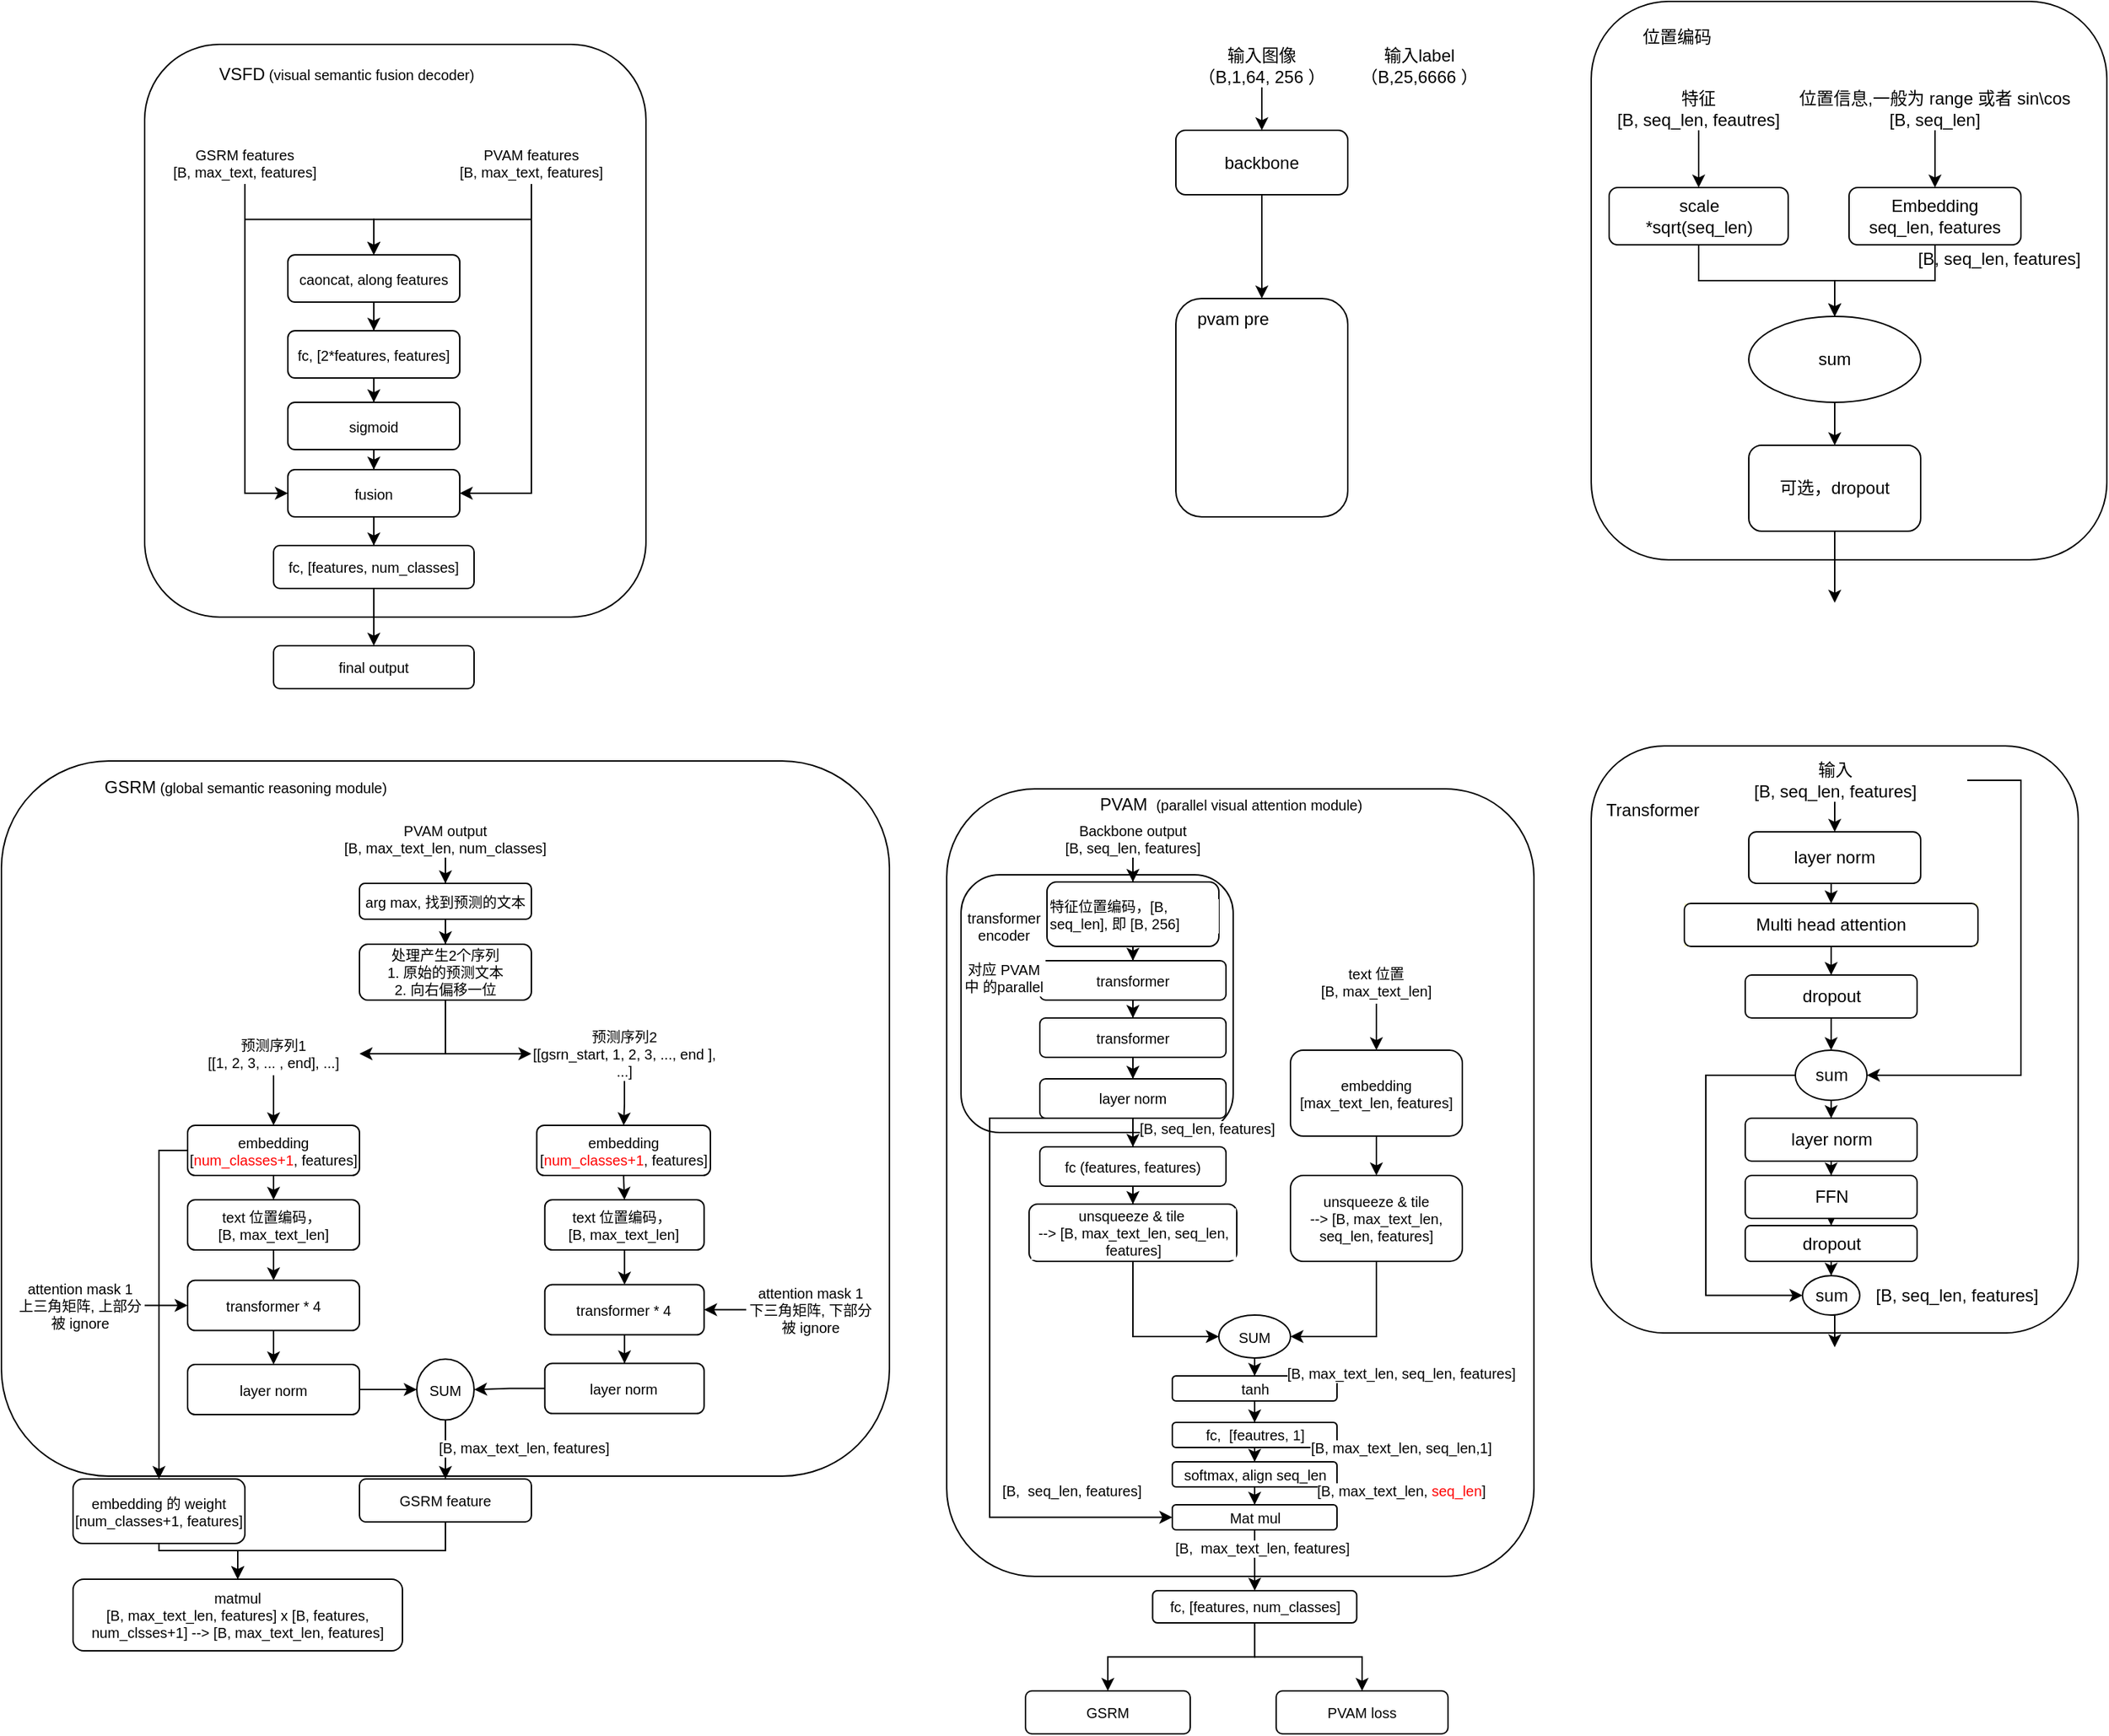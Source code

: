 <mxfile version="15.6.5" type="github">
  <diagram id="rg0j0zLOtm0iLNIaMDEO" name="Page-1">
    <mxGraphModel dx="1897" dy="690" grid="1" gridSize="10" guides="1" tooltips="1" connect="1" arrows="1" fold="1" page="1" pageScale="1" pageWidth="827" pageHeight="1169" math="0" shadow="0">
      <root>
        <mxCell id="0" />
        <mxCell id="1" parent="0" />
        <mxCell id="PrEL5BsYyGC61kOJYBMb-70" value="" style="rounded=1;whiteSpace=wrap;html=1;labelBackgroundColor=default;fontColor=default;strokeColor=default;fillColor=default;gradientColor=none;" vertex="1" parent="1">
          <mxGeometry x="-20" y="620" width="410" height="550" as="geometry" />
        </mxCell>
        <mxCell id="PrEL5BsYyGC61kOJYBMb-82" value="" style="rounded=1;whiteSpace=wrap;html=1;labelBackgroundColor=default;fontSize=10;fontColor=default;strokeColor=default;fillColor=default;gradientColor=none;align=center;" vertex="1" parent="1">
          <mxGeometry x="-10" y="680" width="190" height="180" as="geometry" />
        </mxCell>
        <mxCell id="PrEL5BsYyGC61kOJYBMb-26" value="" style="rounded=1;whiteSpace=wrap;html=1;fontColor=default;strokeColor=default;fillColor=default;" vertex="1" parent="1">
          <mxGeometry x="430" y="590" width="340" height="410" as="geometry" />
        </mxCell>
        <mxCell id="PrEL5BsYyGC61kOJYBMb-4" value="" style="edgeStyle=orthogonalEdgeStyle;rounded=0;orthogonalLoop=1;jettySize=auto;html=1;fontColor=default;" edge="1" parent="1" source="PrEL5BsYyGC61kOJYBMb-1" target="PrEL5BsYyGC61kOJYBMb-3">
          <mxGeometry relative="1" as="geometry" />
        </mxCell>
        <mxCell id="PrEL5BsYyGC61kOJYBMb-1" value="输入图像&lt;br&gt;（B,1,64, 256&amp;nbsp;）" style="text;html=1;strokeColor=none;fillColor=none;align=center;verticalAlign=middle;whiteSpace=wrap;rounded=0;fontColor=default;" vertex="1" parent="1">
          <mxGeometry x="150" y="100" width="100" height="30" as="geometry" />
        </mxCell>
        <mxCell id="PrEL5BsYyGC61kOJYBMb-2" value="输入label&lt;br&gt;（B,25,6666 ）" style="text;html=1;strokeColor=none;fillColor=none;align=center;verticalAlign=middle;whiteSpace=wrap;rounded=0;fontColor=default;" vertex="1" parent="1">
          <mxGeometry x="260" y="100" width="100" height="30" as="geometry" />
        </mxCell>
        <mxCell id="PrEL5BsYyGC61kOJYBMb-8" value="" style="edgeStyle=orthogonalEdgeStyle;rounded=0;orthogonalLoop=1;jettySize=auto;html=1;fontColor=default;" edge="1" parent="1" source="PrEL5BsYyGC61kOJYBMb-3" target="PrEL5BsYyGC61kOJYBMb-7">
          <mxGeometry relative="1" as="geometry" />
        </mxCell>
        <mxCell id="PrEL5BsYyGC61kOJYBMb-3" value="backbone" style="rounded=1;whiteSpace=wrap;html=1;fontColor=default;fillColor=default;strokeColor=default;" vertex="1" parent="1">
          <mxGeometry x="140" y="160" width="120" height="45" as="geometry" />
        </mxCell>
        <mxCell id="PrEL5BsYyGC61kOJYBMb-7" value="" style="whiteSpace=wrap;html=1;rounded=1;fillColor=default;strokeColor=default;fontColor=default;" vertex="1" parent="1">
          <mxGeometry x="140" y="277.5" width="120" height="152.5" as="geometry" />
        </mxCell>
        <mxCell id="PrEL5BsYyGC61kOJYBMb-9" value="pvam pre" style="text;html=1;strokeColor=none;fillColor=none;align=center;verticalAlign=middle;whiteSpace=wrap;rounded=0;fontColor=default;" vertex="1" parent="1">
          <mxGeometry x="150" y="277" width="60" height="30" as="geometry" />
        </mxCell>
        <mxCell id="PrEL5BsYyGC61kOJYBMb-10" value="" style="rounded=1;whiteSpace=wrap;html=1;fontColor=default;strokeColor=default;fillColor=default;" vertex="1" parent="1">
          <mxGeometry x="430" y="70" width="360" height="390" as="geometry" />
        </mxCell>
        <mxCell id="PrEL5BsYyGC61kOJYBMb-11" value="位置编码" style="text;html=1;strokeColor=none;fillColor=none;align=center;verticalAlign=middle;whiteSpace=wrap;rounded=0;fontColor=default;" vertex="1" parent="1">
          <mxGeometry x="460" y="80" width="60" height="30" as="geometry" />
        </mxCell>
        <mxCell id="PrEL5BsYyGC61kOJYBMb-15" value="" style="edgeStyle=orthogonalEdgeStyle;rounded=0;orthogonalLoop=1;jettySize=auto;html=1;fontColor=default;" edge="1" parent="1" source="PrEL5BsYyGC61kOJYBMb-12" target="PrEL5BsYyGC61kOJYBMb-14">
          <mxGeometry relative="1" as="geometry" />
        </mxCell>
        <mxCell id="PrEL5BsYyGC61kOJYBMb-12" value="特征&lt;br&gt;[B, seq_len, feautres]" style="text;html=1;strokeColor=none;fillColor=none;align=center;verticalAlign=middle;whiteSpace=wrap;rounded=0;fontColor=default;" vertex="1" parent="1">
          <mxGeometry x="440" y="130" width="130" height="30" as="geometry" />
        </mxCell>
        <mxCell id="PrEL5BsYyGC61kOJYBMb-18" value="" style="edgeStyle=orthogonalEdgeStyle;rounded=0;orthogonalLoop=1;jettySize=auto;html=1;fontColor=default;" edge="1" parent="1" source="PrEL5BsYyGC61kOJYBMb-13" target="PrEL5BsYyGC61kOJYBMb-17">
          <mxGeometry relative="1" as="geometry" />
        </mxCell>
        <mxCell id="PrEL5BsYyGC61kOJYBMb-13" value="位置信息,一般为 range 或者 sin\cos&lt;br&gt;[B, seq_len]" style="text;html=1;strokeColor=none;fillColor=none;align=center;verticalAlign=middle;whiteSpace=wrap;rounded=0;fontColor=default;" vertex="1" parent="1">
          <mxGeometry x="560" y="130" width="220" height="30" as="geometry" />
        </mxCell>
        <mxCell id="PrEL5BsYyGC61kOJYBMb-20" value="" style="edgeStyle=orthogonalEdgeStyle;rounded=0;orthogonalLoop=1;jettySize=auto;html=1;fontColor=default;" edge="1" parent="1" source="PrEL5BsYyGC61kOJYBMb-14" target="PrEL5BsYyGC61kOJYBMb-19">
          <mxGeometry relative="1" as="geometry" />
        </mxCell>
        <mxCell id="PrEL5BsYyGC61kOJYBMb-14" value="scale&lt;br&gt;*sqrt(seq_len)" style="rounded=1;whiteSpace=wrap;html=1;fontColor=default;strokeColor=default;fillColor=default;" vertex="1" parent="1">
          <mxGeometry x="442.5" y="200" width="125" height="40" as="geometry" />
        </mxCell>
        <mxCell id="PrEL5BsYyGC61kOJYBMb-21" style="edgeStyle=orthogonalEdgeStyle;rounded=0;orthogonalLoop=1;jettySize=auto;html=1;entryX=0.5;entryY=0;entryDx=0;entryDy=0;fontColor=default;" edge="1" parent="1" source="PrEL5BsYyGC61kOJYBMb-17" target="PrEL5BsYyGC61kOJYBMb-19">
          <mxGeometry relative="1" as="geometry" />
        </mxCell>
        <mxCell id="PrEL5BsYyGC61kOJYBMb-17" value="Embedding&lt;br&gt;seq_len, features" style="rounded=1;whiteSpace=wrap;html=1;fontColor=default;strokeColor=default;fillColor=default;" vertex="1" parent="1">
          <mxGeometry x="610" y="200" width="120" height="40" as="geometry" />
        </mxCell>
        <mxCell id="PrEL5BsYyGC61kOJYBMb-23" value="" style="edgeStyle=orthogonalEdgeStyle;rounded=0;orthogonalLoop=1;jettySize=auto;html=1;fontColor=default;" edge="1" parent="1" source="PrEL5BsYyGC61kOJYBMb-19" target="PrEL5BsYyGC61kOJYBMb-22">
          <mxGeometry relative="1" as="geometry" />
        </mxCell>
        <mxCell id="PrEL5BsYyGC61kOJYBMb-19" value="sum" style="ellipse;whiteSpace=wrap;html=1;rounded=1;fillColor=default;strokeColor=default;fontColor=default;" vertex="1" parent="1">
          <mxGeometry x="540" y="290" width="120" height="60" as="geometry" />
        </mxCell>
        <mxCell id="PrEL5BsYyGC61kOJYBMb-24" style="edgeStyle=orthogonalEdgeStyle;rounded=0;orthogonalLoop=1;jettySize=auto;html=1;fontColor=default;" edge="1" parent="1" source="PrEL5BsYyGC61kOJYBMb-22">
          <mxGeometry relative="1" as="geometry">
            <mxPoint x="600" y="490" as="targetPoint" />
          </mxGeometry>
        </mxCell>
        <mxCell id="PrEL5BsYyGC61kOJYBMb-22" value="可选，dropout" style="rounded=1;whiteSpace=wrap;html=1;fillColor=default;strokeColor=default;fontColor=default;" vertex="1" parent="1">
          <mxGeometry x="540" y="380" width="120" height="60" as="geometry" />
        </mxCell>
        <mxCell id="PrEL5BsYyGC61kOJYBMb-25" value="[B, seq_len, features]" style="text;html=1;strokeColor=none;fillColor=none;align=center;verticalAlign=middle;whiteSpace=wrap;rounded=0;fontColor=default;" vertex="1" parent="1">
          <mxGeometry x="650" y="240" width="130" height="20" as="geometry" />
        </mxCell>
        <mxCell id="PrEL5BsYyGC61kOJYBMb-27" value="Transformer" style="text;html=1;strokeColor=none;fillColor=none;align=center;verticalAlign=middle;whiteSpace=wrap;rounded=0;fontColor=default;" vertex="1" parent="1">
          <mxGeometry x="442.5" y="620" width="60" height="30" as="geometry" />
        </mxCell>
        <mxCell id="PrEL5BsYyGC61kOJYBMb-30" value="" style="edgeStyle=orthogonalEdgeStyle;rounded=0;orthogonalLoop=1;jettySize=auto;html=1;fontColor=default;" edge="1" parent="1" source="PrEL5BsYyGC61kOJYBMb-28" target="PrEL5BsYyGC61kOJYBMb-29">
          <mxGeometry relative="1" as="geometry" />
        </mxCell>
        <mxCell id="PrEL5BsYyGC61kOJYBMb-52" style="edgeStyle=orthogonalEdgeStyle;rounded=0;orthogonalLoop=1;jettySize=auto;html=1;entryX=1;entryY=0.5;entryDx=0;entryDy=0;fontColor=default;strokeColor=default;labelBackgroundColor=default;" edge="1" parent="1" source="PrEL5BsYyGC61kOJYBMb-28" target="PrEL5BsYyGC61kOJYBMb-50">
          <mxGeometry relative="1" as="geometry">
            <Array as="points">
              <mxPoint x="730" y="614" />
              <mxPoint x="730" y="820" />
            </Array>
          </mxGeometry>
        </mxCell>
        <mxCell id="PrEL5BsYyGC61kOJYBMb-28" value="输入&lt;br&gt;[B, seq_len, features]" style="text;html=1;strokeColor=none;fillColor=none;align=center;verticalAlign=middle;whiteSpace=wrap;rounded=0;fontColor=default;" vertex="1" parent="1">
          <mxGeometry x="507.5" y="599" width="185" height="30" as="geometry" />
        </mxCell>
        <mxCell id="PrEL5BsYyGC61kOJYBMb-69" style="edgeStyle=orthogonalEdgeStyle;rounded=0;orthogonalLoop=1;jettySize=auto;html=1;exitX=0.5;exitY=1;exitDx=0;exitDy=0;entryX=0.5;entryY=0;entryDx=0;entryDy=0;labelBackgroundColor=default;fontColor=default;strokeColor=default;" edge="1" parent="1" source="PrEL5BsYyGC61kOJYBMb-29" target="PrEL5BsYyGC61kOJYBMb-42">
          <mxGeometry relative="1" as="geometry" />
        </mxCell>
        <mxCell id="PrEL5BsYyGC61kOJYBMb-29" value="layer norm" style="rounded=1;whiteSpace=wrap;html=1;fontColor=default;strokeColor=default;fillColor=default;" vertex="1" parent="1">
          <mxGeometry x="540" y="650" width="120" height="36" as="geometry" />
        </mxCell>
        <mxCell id="PrEL5BsYyGC61kOJYBMb-44" value="" style="group;fillColor=#FFFFCC;strokeColor=none;fontColor=default;" vertex="1" connectable="0" parent="1">
          <mxGeometry x="495" y="700" width="205" height="30" as="geometry" />
        </mxCell>
        <mxCell id="PrEL5BsYyGC61kOJYBMb-42" value="Multi head attention" style="rounded=1;whiteSpace=wrap;html=1;fontColor=default;strokeColor=default;fillColor=default;" vertex="1" parent="PrEL5BsYyGC61kOJYBMb-44">
          <mxGeometry width="205" height="30" as="geometry" />
        </mxCell>
        <mxCell id="PrEL5BsYyGC61kOJYBMb-51" value="" style="edgeStyle=orthogonalEdgeStyle;rounded=0;orthogonalLoop=1;jettySize=auto;html=1;fontColor=default;" edge="1" parent="1" source="PrEL5BsYyGC61kOJYBMb-48" target="PrEL5BsYyGC61kOJYBMb-50">
          <mxGeometry relative="1" as="geometry" />
        </mxCell>
        <mxCell id="PrEL5BsYyGC61kOJYBMb-48" value="dropout" style="whiteSpace=wrap;html=1;rounded=1;fillColor=default;strokeColor=default;fontColor=default;" vertex="1" parent="1">
          <mxGeometry x="537.5" y="750" width="120" height="30" as="geometry" />
        </mxCell>
        <mxCell id="PrEL5BsYyGC61kOJYBMb-54" value="" style="edgeStyle=orthogonalEdgeStyle;rounded=0;orthogonalLoop=1;jettySize=auto;html=1;labelBackgroundColor=default;fontColor=default;strokeColor=default;" edge="1" parent="1" source="PrEL5BsYyGC61kOJYBMb-50" target="PrEL5BsYyGC61kOJYBMb-53">
          <mxGeometry relative="1" as="geometry" />
        </mxCell>
        <mxCell id="PrEL5BsYyGC61kOJYBMb-61" style="edgeStyle=orthogonalEdgeStyle;rounded=0;orthogonalLoop=1;jettySize=auto;html=1;entryX=0;entryY=0.5;entryDx=0;entryDy=0;labelBackgroundColor=default;fontColor=default;strokeColor=default;exitX=0;exitY=0.5;exitDx=0;exitDy=0;" edge="1" parent="1" source="PrEL5BsYyGC61kOJYBMb-50" target="PrEL5BsYyGC61kOJYBMb-59">
          <mxGeometry relative="1" as="geometry">
            <mxPoint x="575.0" y="859.997" as="sourcePoint" />
            <mxPoint x="580.0" y="1066.23" as="targetPoint" />
            <Array as="points">
              <mxPoint x="510" y="820" />
              <mxPoint x="510" y="974" />
            </Array>
          </mxGeometry>
        </mxCell>
        <mxCell id="PrEL5BsYyGC61kOJYBMb-50" value="sum" style="ellipse;whiteSpace=wrap;html=1;rounded=1;fillColor=default;strokeColor=default;fontColor=default;" vertex="1" parent="1">
          <mxGeometry x="572.5" y="802.5" width="50" height="35" as="geometry" />
        </mxCell>
        <mxCell id="PrEL5BsYyGC61kOJYBMb-56" value="" style="edgeStyle=orthogonalEdgeStyle;rounded=0;orthogonalLoop=1;jettySize=auto;html=1;labelBackgroundColor=default;fontColor=default;strokeColor=default;" edge="1" parent="1" source="PrEL5BsYyGC61kOJYBMb-53" target="PrEL5BsYyGC61kOJYBMb-55">
          <mxGeometry relative="1" as="geometry" />
        </mxCell>
        <mxCell id="PrEL5BsYyGC61kOJYBMb-53" value="layer norm" style="whiteSpace=wrap;html=1;rounded=1;fillColor=default;strokeColor=default;fontColor=default;labelBackgroundColor=default;" vertex="1" parent="1">
          <mxGeometry x="537.5" y="850" width="120" height="30" as="geometry" />
        </mxCell>
        <mxCell id="PrEL5BsYyGC61kOJYBMb-58" value="" style="edgeStyle=orthogonalEdgeStyle;rounded=0;orthogonalLoop=1;jettySize=auto;html=1;labelBackgroundColor=default;fontColor=default;strokeColor=default;" edge="1" parent="1" source="PrEL5BsYyGC61kOJYBMb-55" target="PrEL5BsYyGC61kOJYBMb-57">
          <mxGeometry relative="1" as="geometry" />
        </mxCell>
        <mxCell id="PrEL5BsYyGC61kOJYBMb-55" value="FFN" style="whiteSpace=wrap;html=1;rounded=1;fillColor=default;strokeColor=default;fontColor=default;labelBackgroundColor=default;" vertex="1" parent="1">
          <mxGeometry x="537.5" y="890" width="120" height="30" as="geometry" />
        </mxCell>
        <mxCell id="PrEL5BsYyGC61kOJYBMb-60" value="" style="edgeStyle=orthogonalEdgeStyle;rounded=0;orthogonalLoop=1;jettySize=auto;html=1;labelBackgroundColor=default;fontColor=default;strokeColor=default;" edge="1" parent="1" source="PrEL5BsYyGC61kOJYBMb-57" target="PrEL5BsYyGC61kOJYBMb-59">
          <mxGeometry relative="1" as="geometry" />
        </mxCell>
        <mxCell id="PrEL5BsYyGC61kOJYBMb-57" value="dropout" style="whiteSpace=wrap;html=1;rounded=1;fillColor=default;strokeColor=default;fontColor=default;labelBackgroundColor=default;" vertex="1" parent="1">
          <mxGeometry x="537.5" y="925" width="120" height="25" as="geometry" />
        </mxCell>
        <mxCell id="PrEL5BsYyGC61kOJYBMb-62" style="edgeStyle=orthogonalEdgeStyle;rounded=0;orthogonalLoop=1;jettySize=auto;html=1;exitX=0.5;exitY=1;exitDx=0;exitDy=0;labelBackgroundColor=default;fontColor=default;strokeColor=default;" edge="1" parent="1" source="PrEL5BsYyGC61kOJYBMb-59">
          <mxGeometry relative="1" as="geometry">
            <mxPoint x="600" y="1010" as="targetPoint" />
          </mxGeometry>
        </mxCell>
        <mxCell id="PrEL5BsYyGC61kOJYBMb-59" value="sum" style="ellipse;whiteSpace=wrap;html=1;rounded=1;fillColor=default;strokeColor=default;fontColor=default;" vertex="1" parent="1">
          <mxGeometry x="577.5" y="960" width="40" height="27.5" as="geometry" />
        </mxCell>
        <mxCell id="PrEL5BsYyGC61kOJYBMb-63" value="[B, seq_len, features]" style="text;html=1;strokeColor=none;fillColor=none;align=center;verticalAlign=middle;whiteSpace=wrap;rounded=0;labelBackgroundColor=default;fontColor=default;" vertex="1" parent="1">
          <mxGeometry x="622.5" y="963.75" width="125" height="20" as="geometry" />
        </mxCell>
        <mxCell id="PrEL5BsYyGC61kOJYBMb-66" value="" style="edgeStyle=orthogonalEdgeStyle;rounded=0;orthogonalLoop=1;jettySize=auto;html=1;labelBackgroundColor=default;fontColor=default;strokeColor=default;" edge="1" parent="1" source="PrEL5BsYyGC61kOJYBMb-42" target="PrEL5BsYyGC61kOJYBMb-48">
          <mxGeometry relative="1" as="geometry" />
        </mxCell>
        <mxCell id="PrEL5BsYyGC61kOJYBMb-72" value="PVAM &lt;font style=&quot;font-size: 10px&quot;&gt;&amp;nbsp;(parallel visual attention module)&lt;br&gt;&lt;/font&gt;" style="text;html=1;strokeColor=none;fillColor=none;align=left;verticalAlign=middle;whiteSpace=wrap;rounded=0;labelBackgroundColor=default;fontColor=default;" vertex="1" parent="1">
          <mxGeometry x="85" y="620" width="250" height="21" as="geometry" />
        </mxCell>
        <mxCell id="PrEL5BsYyGC61kOJYBMb-75" value="" style="edgeStyle=orthogonalEdgeStyle;rounded=0;orthogonalLoop=1;jettySize=auto;html=1;labelBackgroundColor=default;fontSize=10;fontColor=default;strokeColor=default;" edge="1" parent="1" source="PrEL5BsYyGC61kOJYBMb-73" target="PrEL5BsYyGC61kOJYBMb-74">
          <mxGeometry relative="1" as="geometry" />
        </mxCell>
        <mxCell id="PrEL5BsYyGC61kOJYBMb-73" value="Backbone output&lt;br&gt;[B, seq_len, features]" style="text;html=1;strokeColor=none;fillColor=none;align=center;verticalAlign=middle;whiteSpace=wrap;rounded=0;labelBackgroundColor=default;fontSize=10;fontColor=default;" vertex="1" parent="1">
          <mxGeometry x="30" y="640" width="160" height="30" as="geometry" />
        </mxCell>
        <mxCell id="PrEL5BsYyGC61kOJYBMb-77" value="" style="edgeStyle=orthogonalEdgeStyle;rounded=0;orthogonalLoop=1;jettySize=auto;html=1;labelBackgroundColor=default;fontSize=10;fontColor=default;strokeColor=default;" edge="1" parent="1" source="PrEL5BsYyGC61kOJYBMb-74" target="PrEL5BsYyGC61kOJYBMb-76">
          <mxGeometry relative="1" as="geometry" />
        </mxCell>
        <mxCell id="PrEL5BsYyGC61kOJYBMb-74" value="特征位置编码，[B, seq_len], 即 [B, 256]" style="rounded=1;whiteSpace=wrap;html=1;labelBackgroundColor=default;fontSize=10;fontColor=default;strokeColor=default;fillColor=default;gradientColor=none;align=left;" vertex="1" parent="1">
          <mxGeometry x="50" y="685" width="120" height="45" as="geometry" />
        </mxCell>
        <mxCell id="PrEL5BsYyGC61kOJYBMb-79" value="" style="edgeStyle=orthogonalEdgeStyle;rounded=0;orthogonalLoop=1;jettySize=auto;html=1;labelBackgroundColor=default;fontSize=10;fontColor=default;strokeColor=default;" edge="1" parent="1" source="PrEL5BsYyGC61kOJYBMb-76" target="PrEL5BsYyGC61kOJYBMb-78">
          <mxGeometry relative="1" as="geometry" />
        </mxCell>
        <mxCell id="PrEL5BsYyGC61kOJYBMb-76" value="transformer" style="whiteSpace=wrap;html=1;rounded=1;fontSize=10;align=center;labelBackgroundColor=default;fillColor=default;strokeColor=default;fontColor=default;" vertex="1" parent="1">
          <mxGeometry x="45" y="740" width="130" height="27.5" as="geometry" />
        </mxCell>
        <mxCell id="PrEL5BsYyGC61kOJYBMb-81" value="" style="edgeStyle=orthogonalEdgeStyle;rounded=0;orthogonalLoop=1;jettySize=auto;html=1;labelBackgroundColor=default;fontSize=10;fontColor=default;strokeColor=default;" edge="1" parent="1" source="PrEL5BsYyGC61kOJYBMb-78" target="PrEL5BsYyGC61kOJYBMb-80">
          <mxGeometry relative="1" as="geometry" />
        </mxCell>
        <mxCell id="PrEL5BsYyGC61kOJYBMb-78" value="transformer" style="whiteSpace=wrap;html=1;rounded=1;fontSize=10;align=center;labelBackgroundColor=default;fillColor=default;strokeColor=default;fontColor=default;" vertex="1" parent="1">
          <mxGeometry x="45" y="780" width="130" height="27.5" as="geometry" />
        </mxCell>
        <mxCell id="PrEL5BsYyGC61kOJYBMb-87" value="" style="edgeStyle=orthogonalEdgeStyle;rounded=0;orthogonalLoop=1;jettySize=auto;html=1;labelBackgroundColor=default;fontSize=10;fontColor=default;strokeColor=default;" edge="1" parent="1" source="PrEL5BsYyGC61kOJYBMb-80" target="PrEL5BsYyGC61kOJYBMb-86">
          <mxGeometry relative="1" as="geometry" />
        </mxCell>
        <mxCell id="PrEL5BsYyGC61kOJYBMb-107" style="edgeStyle=orthogonalEdgeStyle;rounded=0;orthogonalLoop=1;jettySize=auto;html=1;exitX=0.5;exitY=1;exitDx=0;exitDy=0;entryX=0;entryY=0.5;entryDx=0;entryDy=0;labelBackgroundColor=default;fontSize=10;fontColor=default;strokeColor=default;" edge="1" parent="1" source="PrEL5BsYyGC61kOJYBMb-80" target="PrEL5BsYyGC61kOJYBMb-105">
          <mxGeometry relative="1" as="geometry">
            <Array as="points">
              <mxPoint x="10" y="850" />
              <mxPoint x="10" y="1129" />
            </Array>
          </mxGeometry>
        </mxCell>
        <mxCell id="PrEL5BsYyGC61kOJYBMb-80" value="layer norm" style="whiteSpace=wrap;html=1;rounded=1;fontSize=10;align=center;labelBackgroundColor=default;fillColor=default;strokeColor=default;fontColor=default;" vertex="1" parent="1">
          <mxGeometry x="45" y="822.5" width="130" height="27.5" as="geometry" />
        </mxCell>
        <mxCell id="PrEL5BsYyGC61kOJYBMb-83" value="transformer&lt;br&gt;encoder&lt;br&gt;&lt;br&gt;对应 PVAM 中 的parallel" style="text;html=1;strokeColor=none;fillColor=none;align=center;verticalAlign=middle;whiteSpace=wrap;rounded=0;labelBackgroundColor=default;fontSize=10;fontColor=default;" vertex="1" parent="1">
          <mxGeometry x="-10" y="730" width="60" height="7.5" as="geometry" />
        </mxCell>
        <mxCell id="PrEL5BsYyGC61kOJYBMb-89" value="" style="edgeStyle=orthogonalEdgeStyle;rounded=0;orthogonalLoop=1;jettySize=auto;html=1;labelBackgroundColor=default;fontSize=10;fontColor=default;strokeColor=default;" edge="1" parent="1" source="PrEL5BsYyGC61kOJYBMb-86" target="PrEL5BsYyGC61kOJYBMb-88">
          <mxGeometry relative="1" as="geometry" />
        </mxCell>
        <mxCell id="PrEL5BsYyGC61kOJYBMb-86" value="fc (features,&amp;nbsp;features)" style="whiteSpace=wrap;html=1;rounded=1;fontSize=10;align=center;labelBackgroundColor=default;fillColor=default;strokeColor=default;fontColor=default;" vertex="1" parent="1">
          <mxGeometry x="45" y="870" width="130" height="27.5" as="geometry" />
        </mxCell>
        <mxCell id="PrEL5BsYyGC61kOJYBMb-98" style="edgeStyle=orthogonalEdgeStyle;rounded=0;orthogonalLoop=1;jettySize=auto;html=1;entryX=0;entryY=0.5;entryDx=0;entryDy=0;labelBackgroundColor=default;fontSize=10;fontColor=default;strokeColor=default;" edge="1" parent="1" source="PrEL5BsYyGC61kOJYBMb-88" target="PrEL5BsYyGC61kOJYBMb-95">
          <mxGeometry relative="1" as="geometry" />
        </mxCell>
        <mxCell id="PrEL5BsYyGC61kOJYBMb-88" value="unsqueeze &amp;amp; tile&amp;nbsp;&lt;br&gt;--&amp;gt; [B, max_text_len, seq_len, features]" style="whiteSpace=wrap;html=1;rounded=1;fontSize=10;align=center;labelBackgroundColor=default;fillColor=default;strokeColor=default;fontColor=default;" vertex="1" parent="1">
          <mxGeometry x="37.5" y="910" width="145" height="40" as="geometry" />
        </mxCell>
        <mxCell id="PrEL5BsYyGC61kOJYBMb-92" value="" style="edgeStyle=orthogonalEdgeStyle;rounded=0;orthogonalLoop=1;jettySize=auto;html=1;labelBackgroundColor=default;fontSize=10;fontColor=default;strokeColor=default;" edge="1" parent="1" source="PrEL5BsYyGC61kOJYBMb-90" target="PrEL5BsYyGC61kOJYBMb-91">
          <mxGeometry relative="1" as="geometry" />
        </mxCell>
        <mxCell id="PrEL5BsYyGC61kOJYBMb-90" value="text 位置&lt;br&gt;[B, max_text_len]" style="text;html=1;strokeColor=none;fillColor=none;align=center;verticalAlign=middle;whiteSpace=wrap;rounded=0;labelBackgroundColor=default;fontSize=10;fontColor=default;" vertex="1" parent="1">
          <mxGeometry x="225" y="740" width="110" height="30" as="geometry" />
        </mxCell>
        <mxCell id="PrEL5BsYyGC61kOJYBMb-94" value="" style="edgeStyle=orthogonalEdgeStyle;rounded=0;orthogonalLoop=1;jettySize=auto;html=1;labelBackgroundColor=default;fontSize=10;fontColor=default;strokeColor=default;" edge="1" parent="1" source="PrEL5BsYyGC61kOJYBMb-91" target="PrEL5BsYyGC61kOJYBMb-93">
          <mxGeometry relative="1" as="geometry" />
        </mxCell>
        <mxCell id="PrEL5BsYyGC61kOJYBMb-91" value="embedding&lt;br&gt;[max_text_len, features]" style="rounded=1;whiteSpace=wrap;html=1;labelBackgroundColor=default;fontSize=10;fontColor=default;strokeColor=default;fillColor=default;gradientColor=none;align=center;" vertex="1" parent="1">
          <mxGeometry x="220" y="802.5" width="120" height="60" as="geometry" />
        </mxCell>
        <mxCell id="PrEL5BsYyGC61kOJYBMb-96" value="" style="edgeStyle=orthogonalEdgeStyle;rounded=0;orthogonalLoop=1;jettySize=auto;html=1;labelBackgroundColor=default;fontSize=10;fontColor=default;strokeColor=default;entryX=1;entryY=0.5;entryDx=0;entryDy=0;" edge="1" parent="1" source="PrEL5BsYyGC61kOJYBMb-93" target="PrEL5BsYyGC61kOJYBMb-95">
          <mxGeometry relative="1" as="geometry">
            <Array as="points">
              <mxPoint x="280" y="1002" />
            </Array>
          </mxGeometry>
        </mxCell>
        <mxCell id="PrEL5BsYyGC61kOJYBMb-93" value="unsqueeze &amp;amp; tile&lt;br&gt;--&amp;gt;&amp;nbsp;[B, max_text_len, seq_len, features]" style="whiteSpace=wrap;html=1;rounded=1;fontSize=10;labelBackgroundColor=default;fillColor=default;strokeColor=default;fontColor=default;" vertex="1" parent="1">
          <mxGeometry x="220" y="890" width="120" height="60" as="geometry" />
        </mxCell>
        <mxCell id="PrEL5BsYyGC61kOJYBMb-100" value="" style="edgeStyle=orthogonalEdgeStyle;rounded=0;orthogonalLoop=1;jettySize=auto;html=1;labelBackgroundColor=default;fontSize=10;fontColor=default;strokeColor=default;" edge="1" parent="1" source="PrEL5BsYyGC61kOJYBMb-95" target="PrEL5BsYyGC61kOJYBMb-99">
          <mxGeometry relative="1" as="geometry" />
        </mxCell>
        <mxCell id="PrEL5BsYyGC61kOJYBMb-95" value="SUM" style="ellipse;whiteSpace=wrap;html=1;rounded=1;fontSize=10;labelBackgroundColor=default;fillColor=default;strokeColor=default;fontColor=default;" vertex="1" parent="1">
          <mxGeometry x="170" y="987.5" width="50" height="30" as="geometry" />
        </mxCell>
        <mxCell id="PrEL5BsYyGC61kOJYBMb-102" value="" style="edgeStyle=orthogonalEdgeStyle;rounded=0;orthogonalLoop=1;jettySize=auto;html=1;labelBackgroundColor=default;fontSize=10;fontColor=default;strokeColor=default;" edge="1" parent="1" source="PrEL5BsYyGC61kOJYBMb-99" target="PrEL5BsYyGC61kOJYBMb-101">
          <mxGeometry relative="1" as="geometry" />
        </mxCell>
        <mxCell id="PrEL5BsYyGC61kOJYBMb-99" value="tanh" style="whiteSpace=wrap;html=1;rounded=1;fontSize=10;labelBackgroundColor=default;fillColor=default;strokeColor=default;fontColor=default;" vertex="1" parent="1">
          <mxGeometry x="137.5" y="1030" width="115" height="17.5" as="geometry" />
        </mxCell>
        <mxCell id="PrEL5BsYyGC61kOJYBMb-104" value="" style="edgeStyle=orthogonalEdgeStyle;rounded=0;orthogonalLoop=1;jettySize=auto;html=1;labelBackgroundColor=default;fontSize=10;fontColor=default;strokeColor=default;" edge="1" parent="1" source="PrEL5BsYyGC61kOJYBMb-101" target="PrEL5BsYyGC61kOJYBMb-103">
          <mxGeometry relative="1" as="geometry" />
        </mxCell>
        <mxCell id="PrEL5BsYyGC61kOJYBMb-101" value="fc, &amp;nbsp;[feautres, 1]" style="whiteSpace=wrap;html=1;rounded=1;fontSize=10;labelBackgroundColor=default;fillColor=default;strokeColor=default;fontColor=default;" vertex="1" parent="1">
          <mxGeometry x="137.5" y="1062.5" width="115" height="17.5" as="geometry" />
        </mxCell>
        <mxCell id="PrEL5BsYyGC61kOJYBMb-106" value="" style="edgeStyle=orthogonalEdgeStyle;rounded=0;orthogonalLoop=1;jettySize=auto;html=1;labelBackgroundColor=default;fontSize=10;fontColor=default;strokeColor=default;" edge="1" parent="1" source="PrEL5BsYyGC61kOJYBMb-103" target="PrEL5BsYyGC61kOJYBMb-105">
          <mxGeometry relative="1" as="geometry" />
        </mxCell>
        <mxCell id="PrEL5BsYyGC61kOJYBMb-103" value="softmax, align seq_len" style="whiteSpace=wrap;html=1;rounded=1;fontSize=10;labelBackgroundColor=default;fillColor=default;strokeColor=default;fontColor=default;" vertex="1" parent="1">
          <mxGeometry x="137.5" y="1090" width="115" height="17.5" as="geometry" />
        </mxCell>
        <mxCell id="PrEL5BsYyGC61kOJYBMb-122" value="" style="edgeStyle=orthogonalEdgeStyle;rounded=0;orthogonalLoop=1;jettySize=auto;html=1;labelBackgroundColor=default;fontSize=10;fontColor=default;strokeColor=default;" edge="1" parent="1" source="PrEL5BsYyGC61kOJYBMb-105" target="PrEL5BsYyGC61kOJYBMb-121">
          <mxGeometry relative="1" as="geometry" />
        </mxCell>
        <mxCell id="PrEL5BsYyGC61kOJYBMb-105" value="Mat mul" style="whiteSpace=wrap;html=1;rounded=1;fontSize=10;labelBackgroundColor=default;fillColor=default;strokeColor=default;fontColor=default;" vertex="1" parent="1">
          <mxGeometry x="137.5" y="1120" width="115" height="17.5" as="geometry" />
        </mxCell>
        <mxCell id="PrEL5BsYyGC61kOJYBMb-111" value="[B, seq_len, features]" style="text;html=1;strokeColor=none;fillColor=none;align=center;verticalAlign=middle;whiteSpace=wrap;rounded=0;labelBackgroundColor=default;fontSize=10;fontColor=default;" vertex="1" parent="1">
          <mxGeometry x="107" y="847" width="110" height="20" as="geometry" />
        </mxCell>
        <mxCell id="PrEL5BsYyGC61kOJYBMb-113" value="[B, max_text_len, seq_len, features]" style="text;html=1;strokeColor=none;fillColor=none;align=center;verticalAlign=middle;whiteSpace=wrap;rounded=0;labelBackgroundColor=default;fontSize=10;fontColor=default;" vertex="1" parent="1">
          <mxGeometry x="210" y="1017.5" width="175" height="20" as="geometry" />
        </mxCell>
        <mxCell id="PrEL5BsYyGC61kOJYBMb-114" value="[B, max_text_len, seq_len,1]" style="text;html=1;strokeColor=none;fillColor=none;align=center;verticalAlign=middle;whiteSpace=wrap;rounded=0;labelBackgroundColor=default;fontSize=10;fontColor=default;" vertex="1" parent="1">
          <mxGeometry x="210" y="1070" width="175" height="20" as="geometry" />
        </mxCell>
        <mxCell id="PrEL5BsYyGC61kOJYBMb-115" value="[B, max_text_len, &lt;font color=&quot;#ff0000&quot;&gt;seq_len&lt;/font&gt;]" style="text;html=1;strokeColor=none;fillColor=none;align=center;verticalAlign=middle;whiteSpace=wrap;rounded=0;labelBackgroundColor=default;fontSize=10;fontColor=default;" vertex="1" parent="1">
          <mxGeometry x="210" y="1100" width="175" height="20" as="geometry" />
        </mxCell>
        <mxCell id="PrEL5BsYyGC61kOJYBMb-116" value="[B, &amp;nbsp;seq_len, features]" style="text;html=1;strokeColor=none;fillColor=none;align=center;verticalAlign=middle;whiteSpace=wrap;rounded=0;labelBackgroundColor=default;fontSize=10;fontColor=default;" vertex="1" parent="1">
          <mxGeometry x="-20" y="1100" width="175" height="20" as="geometry" />
        </mxCell>
        <mxCell id="PrEL5BsYyGC61kOJYBMb-117" value="[B, &amp;nbsp;max_text_len, features]" style="text;html=1;strokeColor=none;fillColor=none;align=center;verticalAlign=middle;whiteSpace=wrap;rounded=0;labelBackgroundColor=default;fontSize=10;fontColor=default;" vertex="1" parent="1">
          <mxGeometry x="112.5" y="1140" width="175" height="20" as="geometry" />
        </mxCell>
        <mxCell id="PrEL5BsYyGC61kOJYBMb-119" value="" style="rounded=1;whiteSpace=wrap;html=1;labelBackgroundColor=default;fontSize=10;fontColor=default;strokeColor=default;fillColor=default;gradientColor=none;align=center;" vertex="1" parent="1">
          <mxGeometry x="-680" y="600.5" width="620" height="499.5" as="geometry" />
        </mxCell>
        <mxCell id="PrEL5BsYyGC61kOJYBMb-120" value="&lt;font&gt;&lt;font style=&quot;font-size: 12px&quot;&gt;GSRM&lt;/font&gt;&lt;font style=&quot;font-size: 10px&quot;&gt; (global semantic reasoning module)&lt;/font&gt;&lt;br&gt;&lt;/font&gt;" style="text;html=1;strokeColor=none;fillColor=none;align=left;verticalAlign=middle;whiteSpace=wrap;rounded=0;labelBackgroundColor=default;fontColor=default;" vertex="1" parent="1">
          <mxGeometry x="-610" y="608" width="250" height="21" as="geometry" />
        </mxCell>
        <mxCell id="PrEL5BsYyGC61kOJYBMb-124" value="" style="edgeStyle=orthogonalEdgeStyle;rounded=0;orthogonalLoop=1;jettySize=auto;html=1;labelBackgroundColor=default;fontSize=10;fontColor=default;strokeColor=default;" edge="1" parent="1" source="PrEL5BsYyGC61kOJYBMb-121" target="PrEL5BsYyGC61kOJYBMb-123">
          <mxGeometry relative="1" as="geometry" />
        </mxCell>
        <mxCell id="PrEL5BsYyGC61kOJYBMb-127" style="edgeStyle=orthogonalEdgeStyle;rounded=0;orthogonalLoop=1;jettySize=auto;html=1;exitX=0.5;exitY=1;exitDx=0;exitDy=0;labelBackgroundColor=default;fontSize=10;fontColor=default;strokeColor=default;" edge="1" parent="1" source="PrEL5BsYyGC61kOJYBMb-121" target="PrEL5BsYyGC61kOJYBMb-126">
          <mxGeometry relative="1" as="geometry" />
        </mxCell>
        <mxCell id="PrEL5BsYyGC61kOJYBMb-121" value="fc, [features, num_classes]" style="whiteSpace=wrap;html=1;rounded=1;fontSize=10;labelBackgroundColor=default;fillColor=default;strokeColor=default;fontColor=default;" vertex="1" parent="1">
          <mxGeometry x="123.75" y="1180" width="142.5" height="22.5" as="geometry" />
        </mxCell>
        <mxCell id="PrEL5BsYyGC61kOJYBMb-123" value="GSRM" style="whiteSpace=wrap;html=1;rounded=1;fontSize=10;labelBackgroundColor=default;fillColor=default;strokeColor=default;fontColor=default;" vertex="1" parent="1">
          <mxGeometry x="35" y="1250" width="115" height="30" as="geometry" />
        </mxCell>
        <mxCell id="PrEL5BsYyGC61kOJYBMb-126" value="PVAM loss" style="rounded=1;whiteSpace=wrap;html=1;labelBackgroundColor=default;fontSize=10;fontColor=default;strokeColor=default;fillColor=default;gradientColor=none;align=center;" vertex="1" parent="1">
          <mxGeometry x="210" y="1250" width="120" height="30" as="geometry" />
        </mxCell>
        <mxCell id="PrEL5BsYyGC61kOJYBMb-130" value="" style="edgeStyle=orthogonalEdgeStyle;rounded=0;orthogonalLoop=1;jettySize=auto;html=1;labelBackgroundColor=default;fontSize=10;fontColor=default;strokeColor=default;" edge="1" parent="1" source="PrEL5BsYyGC61kOJYBMb-128" target="PrEL5BsYyGC61kOJYBMb-129">
          <mxGeometry relative="1" as="geometry" />
        </mxCell>
        <mxCell id="PrEL5BsYyGC61kOJYBMb-128" value="PVAM output&lt;br&gt;[B, max_text_len, num_classes]" style="text;html=1;strokeColor=none;fillColor=none;align=center;verticalAlign=middle;whiteSpace=wrap;rounded=0;labelBackgroundColor=default;fontSize=10;fontColor=default;" vertex="1" parent="1">
          <mxGeometry x="-450" y="640" width="160" height="30" as="geometry" />
        </mxCell>
        <mxCell id="PrEL5BsYyGC61kOJYBMb-132" value="" style="edgeStyle=orthogonalEdgeStyle;rounded=0;orthogonalLoop=1;jettySize=auto;html=1;labelBackgroundColor=default;fontSize=10;fontColor=default;strokeColor=default;" edge="1" parent="1" source="PrEL5BsYyGC61kOJYBMb-129" target="PrEL5BsYyGC61kOJYBMb-131">
          <mxGeometry relative="1" as="geometry" />
        </mxCell>
        <mxCell id="PrEL5BsYyGC61kOJYBMb-129" value="arg max, 找到预测的文本" style="rounded=1;whiteSpace=wrap;html=1;labelBackgroundColor=default;fontSize=10;fontColor=default;strokeColor=default;fillColor=default;gradientColor=none;align=center;" vertex="1" parent="1">
          <mxGeometry x="-430" y="686" width="120" height="25" as="geometry" />
        </mxCell>
        <mxCell id="PrEL5BsYyGC61kOJYBMb-135" style="edgeStyle=orthogonalEdgeStyle;rounded=0;orthogonalLoop=1;jettySize=auto;html=1;exitX=0.5;exitY=1;exitDx=0;exitDy=0;entryX=1;entryY=0.5;entryDx=0;entryDy=0;labelBackgroundColor=default;fontSize=10;fontColor=default;strokeColor=default;" edge="1" parent="1" source="PrEL5BsYyGC61kOJYBMb-131" target="PrEL5BsYyGC61kOJYBMb-133">
          <mxGeometry relative="1" as="geometry" />
        </mxCell>
        <mxCell id="PrEL5BsYyGC61kOJYBMb-136" style="edgeStyle=orthogonalEdgeStyle;rounded=0;orthogonalLoop=1;jettySize=auto;html=1;exitX=0.5;exitY=1;exitDx=0;exitDy=0;entryX=0;entryY=0.5;entryDx=0;entryDy=0;labelBackgroundColor=default;fontSize=10;fontColor=default;strokeColor=default;" edge="1" parent="1" source="PrEL5BsYyGC61kOJYBMb-131" target="PrEL5BsYyGC61kOJYBMb-134">
          <mxGeometry relative="1" as="geometry" />
        </mxCell>
        <mxCell id="PrEL5BsYyGC61kOJYBMb-131" value="处理产生2个序列&lt;br&gt;1. 原始的预测文本&lt;br&gt;2. 向右偏移一位" style="rounded=1;whiteSpace=wrap;html=1;labelBackgroundColor=default;fontSize=10;fontColor=default;strokeColor=default;fillColor=default;gradientColor=none;align=center;" vertex="1" parent="1">
          <mxGeometry x="-430" y="728.5" width="120" height="39" as="geometry" />
        </mxCell>
        <mxCell id="PrEL5BsYyGC61kOJYBMb-138" value="" style="edgeStyle=orthogonalEdgeStyle;rounded=0;orthogonalLoop=1;jettySize=auto;html=1;labelBackgroundColor=default;fontSize=10;fontColor=default;strokeColor=default;" edge="1" parent="1" source="PrEL5BsYyGC61kOJYBMb-133" target="PrEL5BsYyGC61kOJYBMb-137">
          <mxGeometry relative="1" as="geometry" />
        </mxCell>
        <mxCell id="PrEL5BsYyGC61kOJYBMb-133" value="预测序列1&lt;br&gt;[[1, 2, 3, ... , end], ...]" style="text;html=1;strokeColor=none;fillColor=none;align=center;verticalAlign=middle;whiteSpace=wrap;rounded=0;labelBackgroundColor=default;fontSize=10;fontColor=default;" vertex="1" parent="1">
          <mxGeometry x="-550" y="790" width="120" height="30" as="geometry" />
        </mxCell>
        <mxCell id="PrEL5BsYyGC61kOJYBMb-141" value="" style="edgeStyle=orthogonalEdgeStyle;rounded=0;orthogonalLoop=1;jettySize=auto;html=1;labelBackgroundColor=default;fontSize=10;fontColor=default;strokeColor=default;" edge="1" parent="1" source="PrEL5BsYyGC61kOJYBMb-134" target="PrEL5BsYyGC61kOJYBMb-140">
          <mxGeometry relative="1" as="geometry" />
        </mxCell>
        <mxCell id="PrEL5BsYyGC61kOJYBMb-134" value="预测序列2&lt;br&gt;[[gsrn_start, 1, 2, 3, ..., end ], ...]" style="text;html=1;strokeColor=none;fillColor=none;align=center;verticalAlign=middle;whiteSpace=wrap;rounded=0;labelBackgroundColor=default;fontSize=10;fontColor=default;" vertex="1" parent="1">
          <mxGeometry x="-310" y="790" width="130" height="30" as="geometry" />
        </mxCell>
        <mxCell id="PrEL5BsYyGC61kOJYBMb-172" style="edgeStyle=orthogonalEdgeStyle;rounded=0;orthogonalLoop=1;jettySize=auto;html=1;exitX=0;exitY=0.5;exitDx=0;exitDy=0;entryX=0.5;entryY=0;entryDx=0;entryDy=0;labelBackgroundColor=default;fontSize=10;fontColor=default;strokeColor=default;" edge="1" parent="1" source="PrEL5BsYyGC61kOJYBMb-137" target="PrEL5BsYyGC61kOJYBMb-171">
          <mxGeometry relative="1" as="geometry" />
        </mxCell>
        <mxCell id="PrEL5BsYyGC61kOJYBMb-197" style="edgeStyle=orthogonalEdgeStyle;rounded=0;orthogonalLoop=1;jettySize=auto;html=1;exitX=0.5;exitY=1;exitDx=0;exitDy=0;entryX=0.5;entryY=0;entryDx=0;entryDy=0;labelBackgroundColor=default;fontSize=10;fontColor=default;strokeColor=default;" edge="1" parent="1" source="PrEL5BsYyGC61kOJYBMb-137" target="PrEL5BsYyGC61kOJYBMb-144">
          <mxGeometry relative="1" as="geometry" />
        </mxCell>
        <mxCell id="PrEL5BsYyGC61kOJYBMb-137" value="embedding&lt;br&gt;[&lt;font color=&quot;#ff0000&quot;&gt;num_classes+1&lt;/font&gt;, features]" style="rounded=1;whiteSpace=wrap;html=1;labelBackgroundColor=default;fontSize=10;fontColor=default;strokeColor=default;fillColor=default;gradientColor=none;align=center;" vertex="1" parent="1">
          <mxGeometry x="-550" y="855" width="120" height="35" as="geometry" />
        </mxCell>
        <mxCell id="PrEL5BsYyGC61kOJYBMb-198" style="edgeStyle=orthogonalEdgeStyle;rounded=0;orthogonalLoop=1;jettySize=auto;html=1;exitX=0.5;exitY=1;exitDx=0;exitDy=0;entryX=0.5;entryY=0;entryDx=0;entryDy=0;labelBackgroundColor=default;fontSize=10;fontColor=default;strokeColor=default;" edge="1" parent="1" source="PrEL5BsYyGC61kOJYBMb-140" target="PrEL5BsYyGC61kOJYBMb-156">
          <mxGeometry relative="1" as="geometry" />
        </mxCell>
        <mxCell id="PrEL5BsYyGC61kOJYBMb-140" value="embedding&lt;br&gt;[&lt;font color=&quot;#ff0000&quot;&gt;num_classes+1&lt;/font&gt;, features]" style="rounded=1;whiteSpace=wrap;html=1;labelBackgroundColor=default;fontSize=10;fontColor=default;strokeColor=default;fillColor=default;gradientColor=none;align=center;" vertex="1" parent="1">
          <mxGeometry x="-306.25" y="855" width="121.25" height="35" as="geometry" />
        </mxCell>
        <mxCell id="PrEL5BsYyGC61kOJYBMb-147" value="" style="edgeStyle=orthogonalEdgeStyle;rounded=0;orthogonalLoop=1;jettySize=auto;html=1;labelBackgroundColor=default;fontSize=10;fontColor=default;strokeColor=default;" edge="1" parent="1" source="PrEL5BsYyGC61kOJYBMb-144" target="PrEL5BsYyGC61kOJYBMb-146">
          <mxGeometry relative="1" as="geometry" />
        </mxCell>
        <mxCell id="PrEL5BsYyGC61kOJYBMb-144" value="text 位置编码，&amp;nbsp;&lt;br&gt;[B, max_text_len]" style="rounded=1;whiteSpace=wrap;html=1;labelBackgroundColor=default;fontSize=10;fontColor=default;strokeColor=default;fillColor=default;gradientColor=none;align=center;" vertex="1" parent="1">
          <mxGeometry x="-550" y="907" width="120" height="35" as="geometry" />
        </mxCell>
        <mxCell id="PrEL5BsYyGC61kOJYBMb-151" value="" style="edgeStyle=orthogonalEdgeStyle;rounded=0;orthogonalLoop=1;jettySize=auto;html=1;labelBackgroundColor=default;fontSize=10;fontColor=default;strokeColor=default;" edge="1" parent="1" source="PrEL5BsYyGC61kOJYBMb-146" target="PrEL5BsYyGC61kOJYBMb-150">
          <mxGeometry relative="1" as="geometry" />
        </mxCell>
        <mxCell id="PrEL5BsYyGC61kOJYBMb-146" value="transformer * 4" style="rounded=1;whiteSpace=wrap;html=1;labelBackgroundColor=default;fontSize=10;fontColor=default;strokeColor=default;fillColor=default;gradientColor=none;align=center;" vertex="1" parent="1">
          <mxGeometry x="-550" y="963.25" width="120" height="35" as="geometry" />
        </mxCell>
        <mxCell id="PrEL5BsYyGC61kOJYBMb-149" style="edgeStyle=orthogonalEdgeStyle;rounded=0;orthogonalLoop=1;jettySize=auto;html=1;entryX=0;entryY=0.5;entryDx=0;entryDy=0;labelBackgroundColor=default;fontSize=10;fontColor=default;strokeColor=default;" edge="1" parent="1" source="PrEL5BsYyGC61kOJYBMb-148" target="PrEL5BsYyGC61kOJYBMb-146">
          <mxGeometry relative="1" as="geometry" />
        </mxCell>
        <mxCell id="PrEL5BsYyGC61kOJYBMb-148" value="attention mask 1&lt;br&gt;上三角矩阵, 上部分被 ignore" style="text;html=1;strokeColor=none;fillColor=none;align=center;verticalAlign=middle;whiteSpace=wrap;rounded=0;labelBackgroundColor=default;fontSize=10;fontColor=default;" vertex="1" parent="1">
          <mxGeometry x="-670" y="958.12" width="90" height="45.25" as="geometry" />
        </mxCell>
        <mxCell id="PrEL5BsYyGC61kOJYBMb-153" value="" style="edgeStyle=orthogonalEdgeStyle;rounded=0;orthogonalLoop=1;jettySize=auto;html=1;labelBackgroundColor=default;fontSize=10;fontColor=default;strokeColor=default;" edge="1" parent="1" source="PrEL5BsYyGC61kOJYBMb-150" target="PrEL5BsYyGC61kOJYBMb-152">
          <mxGeometry relative="1" as="geometry" />
        </mxCell>
        <mxCell id="PrEL5BsYyGC61kOJYBMb-150" value="layer norm" style="rounded=1;whiteSpace=wrap;html=1;labelBackgroundColor=default;fontSize=10;fontColor=default;strokeColor=default;fillColor=default;gradientColor=none;align=center;" vertex="1" parent="1">
          <mxGeometry x="-550" y="1022" width="120" height="35" as="geometry" />
        </mxCell>
        <mxCell id="PrEL5BsYyGC61kOJYBMb-167" value="" style="edgeStyle=orthogonalEdgeStyle;rounded=0;orthogonalLoop=1;jettySize=auto;html=1;labelBackgroundColor=default;fontSize=10;fontColor=default;strokeColor=default;" edge="1" parent="1" source="PrEL5BsYyGC61kOJYBMb-152" target="PrEL5BsYyGC61kOJYBMb-166">
          <mxGeometry relative="1" as="geometry" />
        </mxCell>
        <mxCell id="PrEL5BsYyGC61kOJYBMb-152" value="SUM" style="ellipse;whiteSpace=wrap;html=1;rounded=1;fontSize=10;labelBackgroundColor=default;fillColor=default;strokeColor=default;fontColor=default;" vertex="1" parent="1">
          <mxGeometry x="-390" y="1018.25" width="40" height="42.5" as="geometry" />
        </mxCell>
        <mxCell id="PrEL5BsYyGC61kOJYBMb-159" value="" style="edgeStyle=orthogonalEdgeStyle;rounded=0;orthogonalLoop=1;jettySize=auto;html=1;labelBackgroundColor=default;fontSize=10;fontColor=default;strokeColor=default;" edge="1" parent="1" source="PrEL5BsYyGC61kOJYBMb-156" target="PrEL5BsYyGC61kOJYBMb-158">
          <mxGeometry relative="1" as="geometry" />
        </mxCell>
        <mxCell id="PrEL5BsYyGC61kOJYBMb-156" value="text 位置编码，&amp;nbsp;&lt;br&gt;[B, max_text_len]" style="rounded=1;whiteSpace=wrap;html=1;labelBackgroundColor=default;fontSize=10;fontColor=default;strokeColor=default;fillColor=default;gradientColor=none;align=center;" vertex="1" parent="1">
          <mxGeometry x="-300.62" y="907" width="111.25" height="35" as="geometry" />
        </mxCell>
        <mxCell id="PrEL5BsYyGC61kOJYBMb-164" value="" style="edgeStyle=orthogonalEdgeStyle;rounded=0;orthogonalLoop=1;jettySize=auto;html=1;labelBackgroundColor=default;fontSize=10;fontColor=default;strokeColor=default;" edge="1" parent="1" source="PrEL5BsYyGC61kOJYBMb-158" target="PrEL5BsYyGC61kOJYBMb-163">
          <mxGeometry relative="1" as="geometry" />
        </mxCell>
        <mxCell id="PrEL5BsYyGC61kOJYBMb-158" value="transformer * 4" style="rounded=1;whiteSpace=wrap;html=1;labelBackgroundColor=default;fontSize=10;fontColor=default;strokeColor=default;fillColor=default;gradientColor=none;align=center;" vertex="1" parent="1">
          <mxGeometry x="-300.62" y="966.25" width="111.25" height="35" as="geometry" />
        </mxCell>
        <mxCell id="PrEL5BsYyGC61kOJYBMb-161" style="edgeStyle=orthogonalEdgeStyle;rounded=0;orthogonalLoop=1;jettySize=auto;html=1;entryX=1;entryY=0.5;entryDx=0;entryDy=0;labelBackgroundColor=default;fontSize=10;fontColor=default;strokeColor=default;" edge="1" parent="1" source="PrEL5BsYyGC61kOJYBMb-160" target="PrEL5BsYyGC61kOJYBMb-158">
          <mxGeometry relative="1" as="geometry" />
        </mxCell>
        <mxCell id="PrEL5BsYyGC61kOJYBMb-160" value="attention mask 1&lt;br&gt;下三角矩阵, 下部分被 ignore" style="text;html=1;strokeColor=none;fillColor=none;align=center;verticalAlign=middle;whiteSpace=wrap;rounded=0;labelBackgroundColor=default;fontSize=10;fontColor=default;" vertex="1" parent="1">
          <mxGeometry x="-160" y="959.62" width="90" height="48.25" as="geometry" />
        </mxCell>
        <mxCell id="PrEL5BsYyGC61kOJYBMb-165" style="edgeStyle=orthogonalEdgeStyle;rounded=0;orthogonalLoop=1;jettySize=auto;html=1;labelBackgroundColor=default;fontSize=10;fontColor=default;strokeColor=default;" edge="1" parent="1" source="PrEL5BsYyGC61kOJYBMb-163" target="PrEL5BsYyGC61kOJYBMb-152">
          <mxGeometry relative="1" as="geometry" />
        </mxCell>
        <mxCell id="PrEL5BsYyGC61kOJYBMb-163" value="layer norm" style="rounded=1;whiteSpace=wrap;html=1;labelBackgroundColor=default;fontSize=10;fontColor=default;strokeColor=default;fillColor=default;gradientColor=none;align=center;" vertex="1" parent="1">
          <mxGeometry x="-300.62" y="1021.25" width="111.25" height="35" as="geometry" />
        </mxCell>
        <mxCell id="PrEL5BsYyGC61kOJYBMb-175" style="edgeStyle=orthogonalEdgeStyle;rounded=0;orthogonalLoop=1;jettySize=auto;html=1;exitX=0.5;exitY=1;exitDx=0;exitDy=0;entryX=0.5;entryY=0;entryDx=0;entryDy=0;labelBackgroundColor=default;fontSize=10;fontColor=default;strokeColor=default;" edge="1" parent="1" source="PrEL5BsYyGC61kOJYBMb-166" target="PrEL5BsYyGC61kOJYBMb-173">
          <mxGeometry relative="1" as="geometry" />
        </mxCell>
        <mxCell id="PrEL5BsYyGC61kOJYBMb-166" value="GSRM feature" style="whiteSpace=wrap;html=1;rounded=1;fontSize=10;labelBackgroundColor=default;fillColor=default;strokeColor=default;fontColor=default;" vertex="1" parent="1">
          <mxGeometry x="-430" y="1102" width="120" height="30" as="geometry" />
        </mxCell>
        <mxCell id="PrEL5BsYyGC61kOJYBMb-168" value="[B, max_text_len, features]" style="text;html=1;strokeColor=none;fillColor=none;align=center;verticalAlign=middle;whiteSpace=wrap;rounded=0;labelBackgroundColor=default;fontSize=10;fontColor=default;" vertex="1" parent="1">
          <mxGeometry x="-390" y="1065" width="150" height="30" as="geometry" />
        </mxCell>
        <mxCell id="PrEL5BsYyGC61kOJYBMb-174" value="" style="edgeStyle=orthogonalEdgeStyle;rounded=0;orthogonalLoop=1;jettySize=auto;html=1;labelBackgroundColor=default;fontSize=10;fontColor=default;strokeColor=default;" edge="1" parent="1" source="PrEL5BsYyGC61kOJYBMb-171" target="PrEL5BsYyGC61kOJYBMb-173">
          <mxGeometry relative="1" as="geometry">
            <Array as="points">
              <mxPoint x="-570" y="1152" />
              <mxPoint x="-515" y="1152" />
            </Array>
          </mxGeometry>
        </mxCell>
        <mxCell id="PrEL5BsYyGC61kOJYBMb-171" value="embedding 的 weight&lt;br&gt;[num_classes+1, features]" style="rounded=1;whiteSpace=wrap;html=1;labelBackgroundColor=default;fontSize=10;fontColor=default;strokeColor=default;fillColor=default;gradientColor=none;align=center;" vertex="1" parent="1">
          <mxGeometry x="-630" y="1102" width="120" height="45" as="geometry" />
        </mxCell>
        <mxCell id="PrEL5BsYyGC61kOJYBMb-173" value="matmul&lt;br&gt;[B, max_text_len, features] x [B, features, num_clsses+1] --&amp;gt; [B, max_text_len, features]" style="rounded=1;whiteSpace=wrap;html=1;labelBackgroundColor=default;fontSize=10;fontColor=default;strokeColor=default;fillColor=default;gradientColor=none;align=center;" vertex="1" parent="1">
          <mxGeometry x="-630" y="1172" width="230" height="50" as="geometry" />
        </mxCell>
        <mxCell id="PrEL5BsYyGC61kOJYBMb-176" value="" style="rounded=1;whiteSpace=wrap;html=1;labelBackgroundColor=default;fontSize=10;fontColor=default;strokeColor=default;fillColor=default;gradientColor=none;align=center;" vertex="1" parent="1">
          <mxGeometry x="-580" y="100" width="350" height="400" as="geometry" />
        </mxCell>
        <mxCell id="PrEL5BsYyGC61kOJYBMb-177" value="&lt;font&gt;&lt;font&gt;VSFD&lt;/font&gt;&lt;font style=&quot;font-size: 10px&quot;&gt;&amp;nbsp;(visual semantic fusion decoder)&lt;/font&gt;&lt;br&gt;&lt;/font&gt;" style="text;html=1;strokeColor=none;fillColor=none;align=left;verticalAlign=middle;whiteSpace=wrap;rounded=0;labelBackgroundColor=default;fontColor=default;" vertex="1" parent="1">
          <mxGeometry x="-530" y="110" width="250" height="21" as="geometry" />
        </mxCell>
        <mxCell id="PrEL5BsYyGC61kOJYBMb-182" value="" style="edgeStyle=orthogonalEdgeStyle;rounded=0;orthogonalLoop=1;jettySize=auto;html=1;labelBackgroundColor=default;fontSize=10;fontColor=default;strokeColor=default;" edge="1" parent="1" source="PrEL5BsYyGC61kOJYBMb-178" target="PrEL5BsYyGC61kOJYBMb-181">
          <mxGeometry relative="1" as="geometry" />
        </mxCell>
        <mxCell id="PrEL5BsYyGC61kOJYBMb-190" style="edgeStyle=orthogonalEdgeStyle;rounded=0;orthogonalLoop=1;jettySize=auto;html=1;exitX=0.5;exitY=1;exitDx=0;exitDy=0;entryX=0;entryY=0.5;entryDx=0;entryDy=0;labelBackgroundColor=default;fontSize=10;fontColor=default;strokeColor=default;" edge="1" parent="1" source="PrEL5BsYyGC61kOJYBMb-178" target="PrEL5BsYyGC61kOJYBMb-188">
          <mxGeometry relative="1" as="geometry" />
        </mxCell>
        <mxCell id="PrEL5BsYyGC61kOJYBMb-178" value="GSRM features&lt;br&gt;[B, max_text, features]" style="text;html=1;strokeColor=none;fillColor=none;align=center;verticalAlign=middle;whiteSpace=wrap;rounded=0;labelBackgroundColor=default;fontSize=10;fontColor=default;" vertex="1" parent="1">
          <mxGeometry x="-580" y="167.5" width="140" height="30" as="geometry" />
        </mxCell>
        <mxCell id="PrEL5BsYyGC61kOJYBMb-183" style="edgeStyle=orthogonalEdgeStyle;rounded=0;orthogonalLoop=1;jettySize=auto;html=1;exitX=0.5;exitY=1;exitDx=0;exitDy=0;entryX=0.5;entryY=0;entryDx=0;entryDy=0;labelBackgroundColor=default;fontSize=10;fontColor=default;strokeColor=default;" edge="1" parent="1" source="PrEL5BsYyGC61kOJYBMb-180" target="PrEL5BsYyGC61kOJYBMb-181">
          <mxGeometry relative="1" as="geometry" />
        </mxCell>
        <mxCell id="PrEL5BsYyGC61kOJYBMb-191" style="edgeStyle=orthogonalEdgeStyle;rounded=0;orthogonalLoop=1;jettySize=auto;html=1;exitX=0.5;exitY=1;exitDx=0;exitDy=0;entryX=1;entryY=0.5;entryDx=0;entryDy=0;labelBackgroundColor=default;fontSize=10;fontColor=default;strokeColor=default;" edge="1" parent="1" source="PrEL5BsYyGC61kOJYBMb-180" target="PrEL5BsYyGC61kOJYBMb-188">
          <mxGeometry relative="1" as="geometry" />
        </mxCell>
        <mxCell id="PrEL5BsYyGC61kOJYBMb-180" value="PVAM features&lt;br&gt;[B, max_text, features]" style="text;html=1;strokeColor=none;fillColor=none;align=center;verticalAlign=middle;whiteSpace=wrap;rounded=0;labelBackgroundColor=default;fontSize=10;fontColor=default;" vertex="1" parent="1">
          <mxGeometry x="-380" y="167.5" width="140" height="30" as="geometry" />
        </mxCell>
        <mxCell id="PrEL5BsYyGC61kOJYBMb-185" value="" style="edgeStyle=orthogonalEdgeStyle;rounded=0;orthogonalLoop=1;jettySize=auto;html=1;labelBackgroundColor=default;fontSize=10;fontColor=default;strokeColor=default;" edge="1" parent="1" source="PrEL5BsYyGC61kOJYBMb-181" target="PrEL5BsYyGC61kOJYBMb-184">
          <mxGeometry relative="1" as="geometry" />
        </mxCell>
        <mxCell id="PrEL5BsYyGC61kOJYBMb-181" value="caoncat, along features" style="rounded=1;whiteSpace=wrap;html=1;labelBackgroundColor=default;fontSize=10;fontColor=default;strokeColor=default;fillColor=default;gradientColor=none;align=center;" vertex="1" parent="1">
          <mxGeometry x="-480" y="247" width="120" height="33" as="geometry" />
        </mxCell>
        <mxCell id="PrEL5BsYyGC61kOJYBMb-187" value="" style="edgeStyle=orthogonalEdgeStyle;rounded=0;orthogonalLoop=1;jettySize=auto;html=1;labelBackgroundColor=default;fontSize=10;fontColor=default;strokeColor=default;" edge="1" parent="1" source="PrEL5BsYyGC61kOJYBMb-184" target="PrEL5BsYyGC61kOJYBMb-186">
          <mxGeometry relative="1" as="geometry" />
        </mxCell>
        <mxCell id="PrEL5BsYyGC61kOJYBMb-184" value="fc, [2*features, features]" style="rounded=1;whiteSpace=wrap;html=1;labelBackgroundColor=default;fontSize=10;fontColor=default;strokeColor=default;fillColor=default;gradientColor=none;align=center;" vertex="1" parent="1">
          <mxGeometry x="-480" y="300" width="120" height="33" as="geometry" />
        </mxCell>
        <mxCell id="PrEL5BsYyGC61kOJYBMb-189" value="" style="edgeStyle=orthogonalEdgeStyle;rounded=0;orthogonalLoop=1;jettySize=auto;html=1;labelBackgroundColor=default;fontSize=10;fontColor=default;strokeColor=default;" edge="1" parent="1" source="PrEL5BsYyGC61kOJYBMb-186" target="PrEL5BsYyGC61kOJYBMb-188">
          <mxGeometry relative="1" as="geometry" />
        </mxCell>
        <mxCell id="PrEL5BsYyGC61kOJYBMb-186" value="sigmoid" style="rounded=1;whiteSpace=wrap;html=1;labelBackgroundColor=default;fontSize=10;fontColor=default;strokeColor=default;fillColor=default;gradientColor=none;align=center;" vertex="1" parent="1">
          <mxGeometry x="-480" y="350" width="120" height="33" as="geometry" />
        </mxCell>
        <mxCell id="PrEL5BsYyGC61kOJYBMb-193" value="" style="edgeStyle=orthogonalEdgeStyle;rounded=0;orthogonalLoop=1;jettySize=auto;html=1;labelBackgroundColor=default;fontSize=10;fontColor=default;strokeColor=default;" edge="1" parent="1" source="PrEL5BsYyGC61kOJYBMb-188" target="PrEL5BsYyGC61kOJYBMb-192">
          <mxGeometry relative="1" as="geometry" />
        </mxCell>
        <mxCell id="PrEL5BsYyGC61kOJYBMb-188" value="fusion" style="rounded=1;whiteSpace=wrap;html=1;labelBackgroundColor=default;fontSize=10;fontColor=default;strokeColor=default;fillColor=default;gradientColor=none;align=center;" vertex="1" parent="1">
          <mxGeometry x="-480" y="397" width="120" height="33" as="geometry" />
        </mxCell>
        <mxCell id="PrEL5BsYyGC61kOJYBMb-195" value="" style="edgeStyle=orthogonalEdgeStyle;rounded=0;orthogonalLoop=1;jettySize=auto;html=1;labelBackgroundColor=default;fontSize=10;fontColor=default;strokeColor=default;" edge="1" parent="1" source="PrEL5BsYyGC61kOJYBMb-192" target="PrEL5BsYyGC61kOJYBMb-194">
          <mxGeometry relative="1" as="geometry" />
        </mxCell>
        <mxCell id="PrEL5BsYyGC61kOJYBMb-192" value="fc, [features, num_classes]" style="rounded=1;whiteSpace=wrap;html=1;labelBackgroundColor=default;fontSize=10;fontColor=default;strokeColor=default;fillColor=default;gradientColor=none;align=center;" vertex="1" parent="1">
          <mxGeometry x="-490" y="450" width="140" height="30" as="geometry" />
        </mxCell>
        <mxCell id="PrEL5BsYyGC61kOJYBMb-194" value="final output" style="rounded=1;whiteSpace=wrap;html=1;labelBackgroundColor=default;fontSize=10;fontColor=default;strokeColor=default;fillColor=default;gradientColor=none;align=center;" vertex="1" parent="1">
          <mxGeometry x="-490" y="520" width="140" height="30" as="geometry" />
        </mxCell>
        <mxCell id="PrEL5BsYyGC61kOJYBMb-196" style="edgeStyle=orthogonalEdgeStyle;rounded=0;orthogonalLoop=1;jettySize=auto;html=1;exitX=0.5;exitY=1;exitDx=0;exitDy=0;labelBackgroundColor=default;fontSize=10;fontColor=default;strokeColor=default;" edge="1" parent="1" source="PrEL5BsYyGC61kOJYBMb-177" target="PrEL5BsYyGC61kOJYBMb-177">
          <mxGeometry relative="1" as="geometry" />
        </mxCell>
      </root>
    </mxGraphModel>
  </diagram>
</mxfile>
